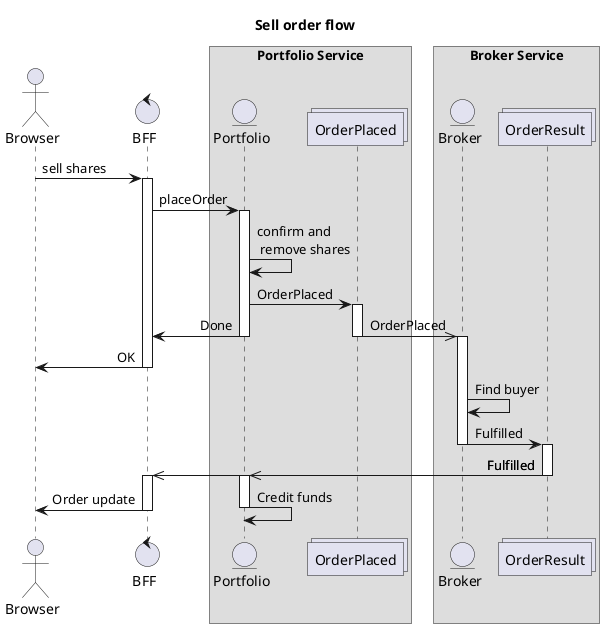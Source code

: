 @startuml
!pragma teoz true
skinparam SequenceMessageAlign direction
title Sell order flow
actor Browser
control BFF
entity Portfolio
collections OrderPlaced
collections OrderResult
entity Broker
box "Portfolio Service"
  participant Portfolio
  participant OrderPlaced
end box
box "Broker Service"
  participant Broker
  participant OrderResult
end box
Browser -> BFF: sell shares
activate BFF
BFF -> Portfolio: placeOrder
activate Portfolio
Portfolio -> Portfolio: confirm and\n remove shares
Portfolio -> OrderPlaced: OrderPlaced
activate OrderPlaced
Portfolio -> BFF: Done
& OrderPlaced ->> Broker: OrderPlaced
activate Broker
deactivate Portfolio
deactivate OrderPlaced
BFF -> Browser: OK
deactivate BFF
Broker -> Broker: Find buyer
Broker -> OrderResult: Fulfilled
activate OrderResult
deactivate Broker
OrderResult ->> Portfolio: Fulfilled
& OrderResult ->> BFF: Fulfilled
activate BFF
activate Portfolio
deactivate OrderResult
BFF -> Browser: Order update
& Portfolio -> Portfolio: Credit funds
deactivate Portfolio
deactivate BFF
@enduml